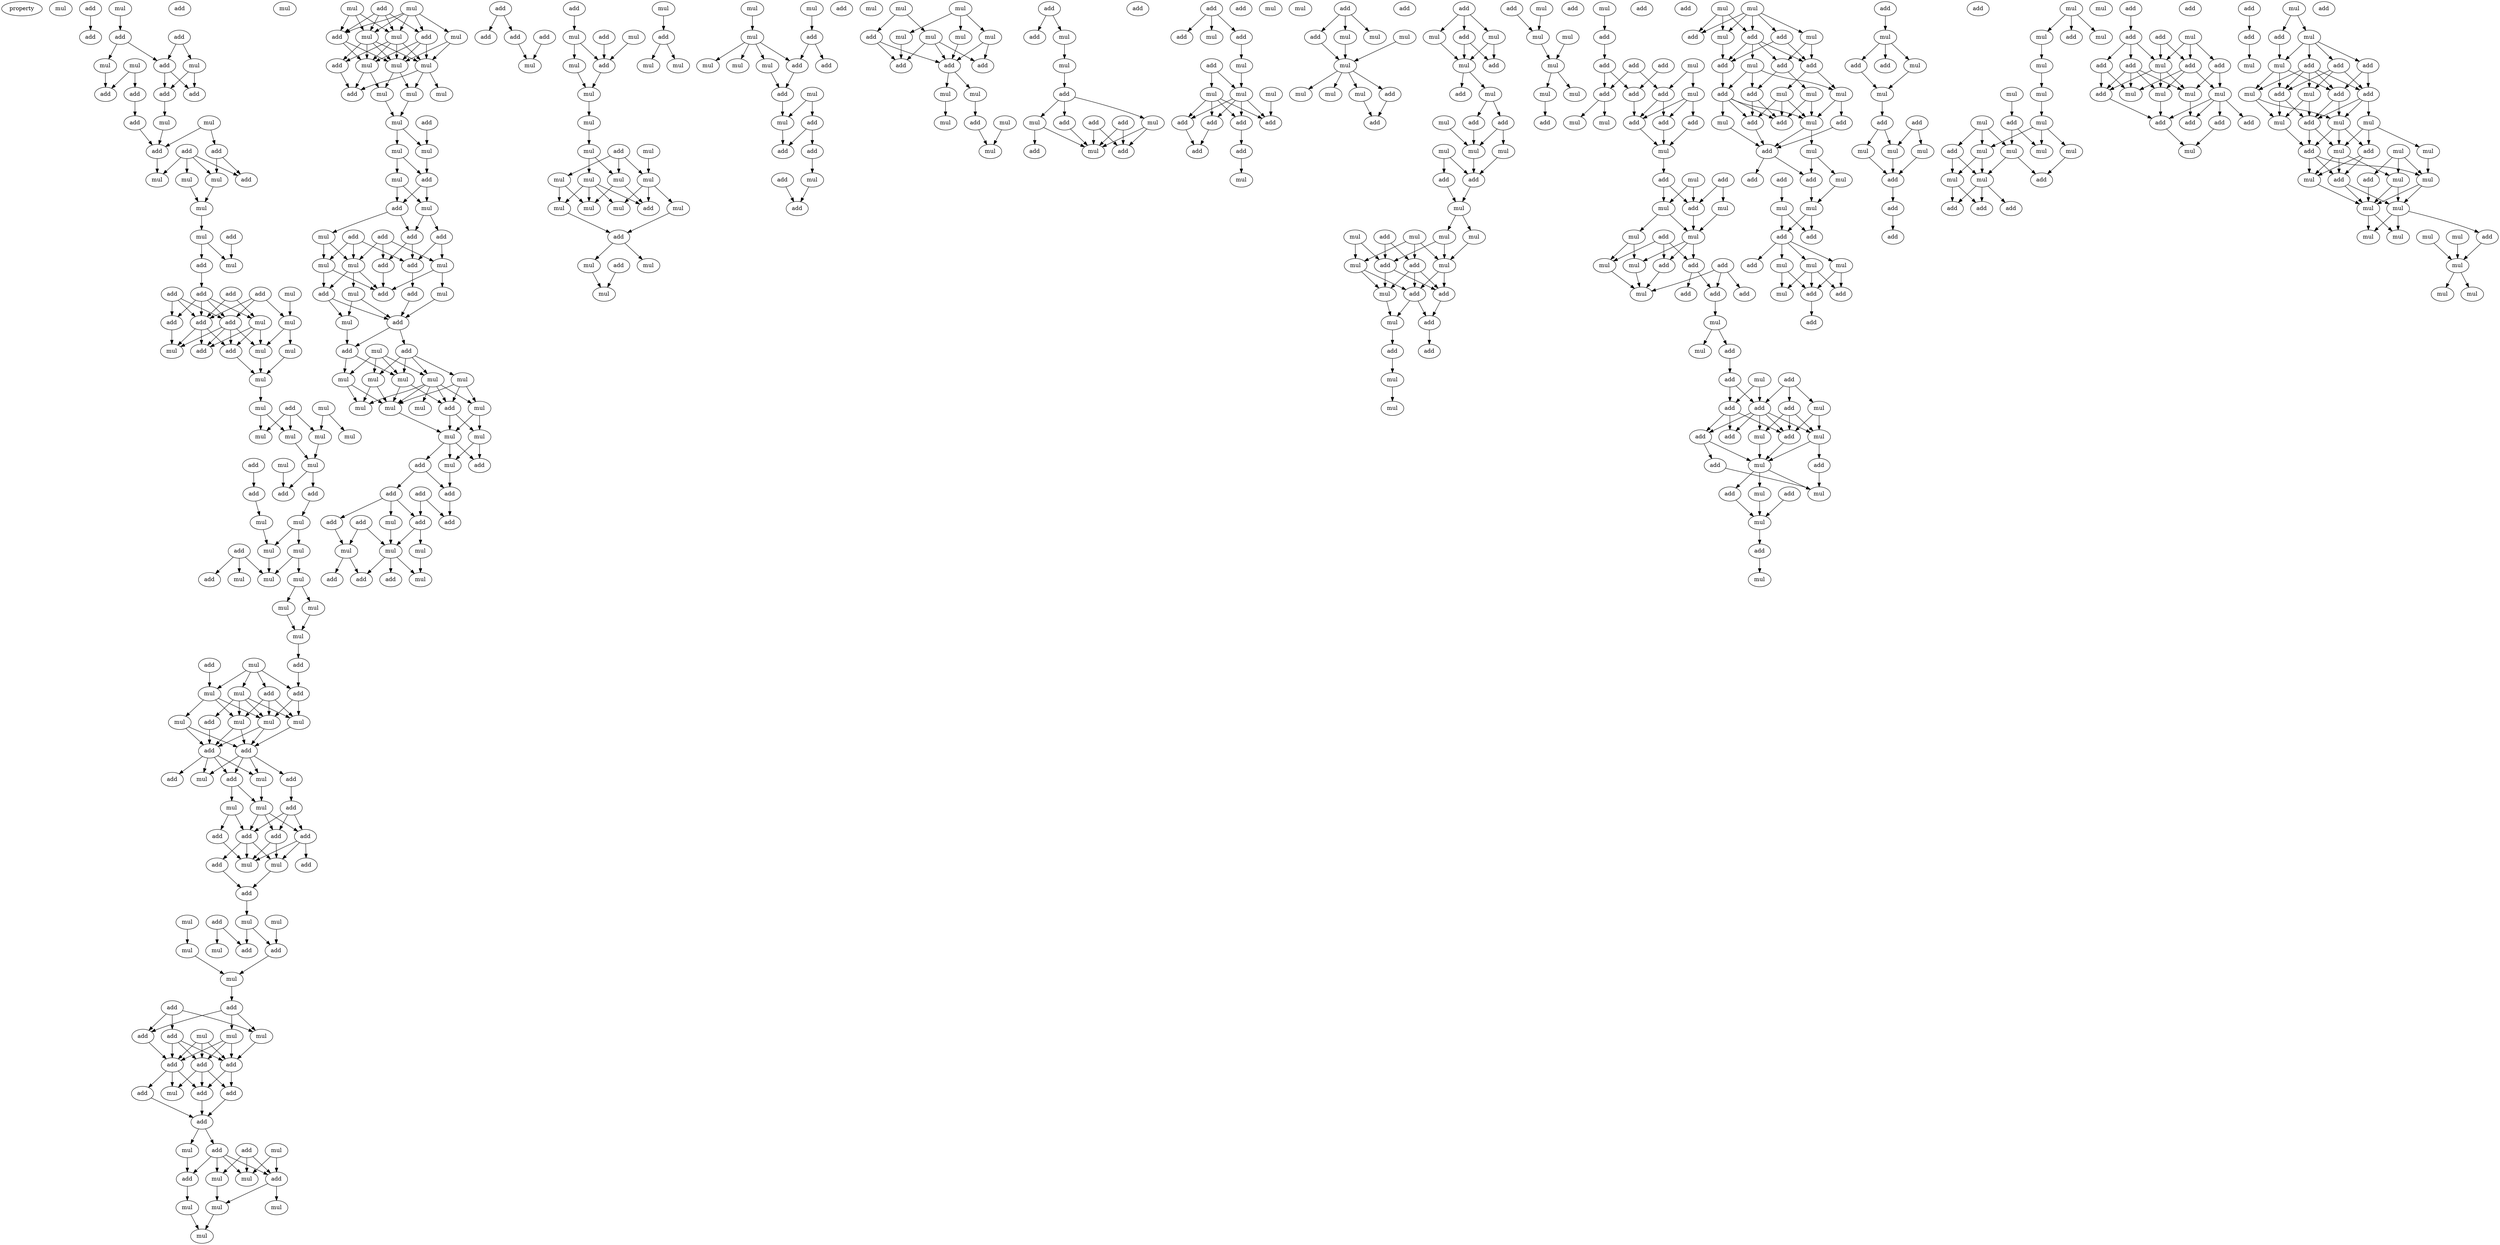 digraph {
    node [fontcolor=black]
    property [mul=2,lf=1.4]
    0 [ label = mul ];
    1 [ label = add ];
    2 [ label = mul ];
    3 [ label = add ];
    4 [ label = add ];
    5 [ label = add ];
    6 [ label = add ];
    7 [ label = mul ];
    8 [ label = mul ];
    9 [ label = add ];
    10 [ label = mul ];
    11 [ label = add ];
    12 [ label = add ];
    13 [ label = add ];
    14 [ label = add ];
    15 [ label = mul ];
    16 [ label = mul ];
    17 [ label = add ];
    18 [ label = add ];
    19 [ label = add ];
    20 [ label = add ];
    21 [ label = add ];
    22 [ label = mul ];
    23 [ label = mul ];
    24 [ label = mul ];
    25 [ label = mul ];
    26 [ label = add ];
    27 [ label = mul ];
    28 [ label = mul ];
    29 [ label = add ];
    30 [ label = mul ];
    31 [ label = add ];
    32 [ label = add ];
    33 [ label = add ];
    34 [ label = add ];
    35 [ label = mul ];
    36 [ label = mul ];
    37 [ label = add ];
    38 [ label = add ];
    39 [ label = add ];
    40 [ label = mul ];
    41 [ label = mul ];
    42 [ label = add ];
    43 [ label = add ];
    44 [ label = mul ];
    45 [ label = mul ];
    46 [ label = mul ];
    47 [ label = add ];
    48 [ label = mul ];
    49 [ label = mul ];
    50 [ label = mul ];
    51 [ label = mul ];
    52 [ label = mul ];
    53 [ label = mul ];
    54 [ label = add ];
    55 [ label = mul ];
    56 [ label = mul ];
    57 [ label = add ];
    58 [ label = add ];
    59 [ label = add ];
    60 [ label = mul ];
    61 [ label = mul ];
    62 [ label = mul ];
    63 [ label = add ];
    64 [ label = mul ];
    65 [ label = mul ];
    66 [ label = mul ];
    67 [ label = add ];
    68 [ label = mul ];
    69 [ label = mul ];
    70 [ label = mul ];
    71 [ label = mul ];
    72 [ label = add ];
    73 [ label = add ];
    74 [ label = mul ];
    75 [ label = mul ];
    76 [ label = mul ];
    77 [ label = add ];
    78 [ label = add ];
    79 [ label = add ];
    80 [ label = mul ];
    81 [ label = mul ];
    82 [ label = mul ];
    83 [ label = mul ];
    84 [ label = add ];
    85 [ label = add ];
    86 [ label = add ];
    87 [ label = mul ];
    88 [ label = add ];
    89 [ label = add ];
    90 [ label = mul ];
    91 [ label = add ];
    92 [ label = mul ];
    93 [ label = mul ];
    94 [ label = add ];
    95 [ label = add ];
    96 [ label = add ];
    97 [ label = add ];
    98 [ label = mul ];
    99 [ label = add ];
    100 [ label = add ];
    101 [ label = mul ];
    102 [ label = add ];
    103 [ label = mul ];
    104 [ label = mul ];
    105 [ label = add ];
    106 [ label = mul ];
    107 [ label = mul ];
    108 [ label = mul ];
    109 [ label = add ];
    110 [ label = add ];
    111 [ label = mul ];
    112 [ label = add ];
    113 [ label = add ];
    114 [ label = mul ];
    115 [ label = mul ];
    116 [ label = add ];
    117 [ label = add ];
    118 [ label = mul ];
    119 [ label = add ];
    120 [ label = add ];
    121 [ label = add ];
    122 [ label = mul ];
    123 [ label = add ];
    124 [ label = add ];
    125 [ label = add ];
    126 [ label = add ];
    127 [ label = mul ];
    128 [ label = add ];
    129 [ label = add ];
    130 [ label = mul ];
    131 [ label = add ];
    132 [ label = mul ];
    133 [ label = mul ];
    134 [ label = add ];
    135 [ label = mul ];
    136 [ label = mul ];
    137 [ label = mul ];
    138 [ label = mul ];
    139 [ label = add ];
    140 [ label = mul ];
    141 [ label = mul ];
    142 [ label = mul ];
    143 [ label = add ];
    144 [ label = add ];
    145 [ label = mul ];
    146 [ label = mul ];
    147 [ label = mul ];
    148 [ label = mul ];
    149 [ label = add ];
    150 [ label = mul ];
    151 [ label = mul ];
    152 [ label = add ];
    153 [ label = mul ];
    154 [ label = mul ];
    155 [ label = mul ];
    156 [ label = add ];
    157 [ label = mul ];
    158 [ label = mul ];
    159 [ label = mul ];
    160 [ label = add ];
    161 [ label = add ];
    162 [ label = mul ];
    163 [ label = add ];
    164 [ label = add ];
    165 [ label = mul ];
    166 [ label = add ];
    167 [ label = add ];
    168 [ label = mul ];
    169 [ label = add ];
    170 [ label = add ];
    171 [ label = mul ];
    172 [ label = mul ];
    173 [ label = add ];
    174 [ label = mul ];
    175 [ label = add ];
    176 [ label = mul ];
    177 [ label = add ];
    178 [ label = add ];
    179 [ label = mul ];
    180 [ label = add ];
    181 [ label = mul ];
    182 [ label = add ];
    183 [ label = mul ];
    184 [ label = mul ];
    185 [ label = mul ];
    186 [ label = mul ];
    187 [ label = mul ];
    188 [ label = mul ];
    189 [ label = add ];
    190 [ label = mul ];
    191 [ label = mul ];
    192 [ label = mul ];
    193 [ label = mul ];
    194 [ label = mul ];
    195 [ label = mul ];
    196 [ label = add ];
    197 [ label = add ];
    198 [ label = add ];
    199 [ label = add ];
    200 [ label = add ];
    201 [ label = add ];
    202 [ label = add ];
    203 [ label = add ];
    204 [ label = add ];
    205 [ label = mul ];
    206 [ label = mul ];
    207 [ label = mul ];
    208 [ label = mul ];
    209 [ label = add ];
    210 [ label = add ];
    211 [ label = add ];
    212 [ label = mul ];
    213 [ label = add ];
    214 [ label = add ];
    215 [ label = add ];
    216 [ label = add ];
    217 [ label = mul ];
    218 [ label = add ];
    219 [ label = mul ];
    220 [ label = mul ];
    221 [ label = add ];
    222 [ label = mul ];
    223 [ label = add ];
    224 [ label = mul ];
    225 [ label = mul ];
    226 [ label = mul ];
    227 [ label = add ];
    228 [ label = mul ];
    229 [ label = mul ];
    230 [ label = mul ];
    231 [ label = mul ];
    232 [ label = mul ];
    233 [ label = add ];
    234 [ label = mul ];
    235 [ label = mul ];
    236 [ label = mul ];
    237 [ label = mul ];
    238 [ label = add ];
    239 [ label = mul ];
    240 [ label = mul ];
    241 [ label = add ];
    242 [ label = mul ];
    243 [ label = mul ];
    244 [ label = add ];
    245 [ label = mul ];
    246 [ label = mul ];
    247 [ label = add ];
    248 [ label = mul ];
    249 [ label = mul ];
    250 [ label = mul ];
    251 [ label = add ];
    252 [ label = mul ];
    253 [ label = mul ];
    254 [ label = add ];
    255 [ label = mul ];
    256 [ label = add ];
    257 [ label = add ];
    258 [ label = mul ];
    259 [ label = mul ];
    260 [ label = add ];
    261 [ label = add ];
    262 [ label = add ];
    263 [ label = mul ];
    264 [ label = mul ];
    265 [ label = add ];
    266 [ label = add ];
    267 [ label = mul ];
    268 [ label = mul ];
    269 [ label = mul ];
    270 [ label = mul ];
    271 [ label = add ];
    272 [ label = mul ];
    273 [ label = mul ];
    274 [ label = add ];
    275 [ label = add ];
    276 [ label = add ];
    277 [ label = mul ];
    278 [ label = mul ];
    279 [ label = mul ];
    280 [ label = mul ];
    281 [ label = add ];
    282 [ label = mul ];
    283 [ label = add ];
    284 [ label = add ];
    285 [ label = mul ];
    286 [ label = add ];
    287 [ label = mul ];
    288 [ label = add ];
    289 [ label = add ];
    290 [ label = add ];
    291 [ label = mul ];
    292 [ label = add ];
    293 [ label = mul ];
    294 [ label = add ];
    295 [ label = mul ];
    296 [ label = add ];
    297 [ label = add ];
    298 [ label = add ];
    299 [ label = mul ];
    300 [ label = add ];
    301 [ label = add ];
    302 [ label = mul ];
    303 [ label = mul ];
    304 [ label = mul ];
    305 [ label = mul ];
    306 [ label = add ];
    307 [ label = add ];
    308 [ label = add ];
    309 [ label = add ];
    310 [ label = add ];
    311 [ label = add ];
    312 [ label = add ];
    313 [ label = mul ];
    314 [ label = mul ];
    315 [ label = mul ];
    316 [ label = add ];
    317 [ label = add ];
    318 [ label = mul ];
    319 [ label = mul ];
    320 [ label = mul ];
    321 [ label = mul ];
    322 [ label = mul ];
    323 [ label = mul ];
    324 [ label = mul ];
    325 [ label = add ];
    326 [ label = add ];
    327 [ label = add ];
    328 [ label = add ];
    329 [ label = mul ];
    330 [ label = add ];
    331 [ label = mul ];
    332 [ label = mul ];
    333 [ label = add ];
    334 [ label = add ];
    335 [ label = mul ];
    336 [ label = add ];
    337 [ label = mul ];
    338 [ label = add ];
    339 [ label = mul ];
    340 [ label = mul ];
    341 [ label = mul ];
    342 [ label = add ];
    343 [ label = add ];
    344 [ label = mul ];
    345 [ label = add ];
    346 [ label = mul ];
    347 [ label = mul ];
    348 [ label = mul ];
    349 [ label = mul ];
    350 [ label = mul ];
    351 [ label = add ];
    352 [ label = add ];
    353 [ label = mul ];
    354 [ label = mul ];
    355 [ label = add ];
    356 [ label = add ];
    357 [ label = add ];
    358 [ label = mul ];
    359 [ label = add ];
    360 [ label = add ];
    361 [ label = mul ];
    362 [ label = mul ];
    363 [ label = add ];
    364 [ label = mul ];
    365 [ label = mul ];
    366 [ label = mul ];
    367 [ label = mul ];
    368 [ label = mul ];
    369 [ label = mul ];
    370 [ label = add ];
    371 [ label = mul ];
    372 [ label = add ];
    373 [ label = add ];
    374 [ label = add ];
    375 [ label = add ];
    376 [ label = add ];
    377 [ label = add ];
    378 [ label = mul ];
    379 [ label = add ];
    380 [ label = add ];
    381 [ label = mul ];
    382 [ label = add ];
    383 [ label = add ];
    384 [ label = add ];
    385 [ label = mul ];
    386 [ label = mul ];
    387 [ label = add ];
    388 [ label = mul ];
    389 [ label = add ];
    390 [ label = mul ];
    391 [ label = add ];
    392 [ label = add ];
    393 [ label = mul ];
    394 [ label = mul ];
    395 [ label = add ];
    396 [ label = mul ];
    397 [ label = mul ];
    398 [ label = add ];
    399 [ label = add ];
    400 [ label = mul ];
    401 [ label = mul ];
    402 [ label = add ];
    403 [ label = mul ];
    404 [ label = add ];
    405 [ label = add ];
    406 [ label = add ];
    407 [ label = mul ];
    408 [ label = mul ];
    409 [ label = add ];
    410 [ label = add ];
    411 [ label = mul ];
    412 [ label = add ];
    413 [ label = add ];
    414 [ label = add ];
    415 [ label = add ];
    416 [ label = mul ];
    417 [ label = add ];
    418 [ label = mul ];
    419 [ label = add ];
    420 [ label = add ];
    421 [ label = add ];
    422 [ label = mul ];
    423 [ label = mul ];
    424 [ label = add ];
    425 [ label = add ];
    426 [ label = mul ];
    427 [ label = mul ];
    428 [ label = add ];
    429 [ label = add ];
    430 [ label = mul ];
    431 [ label = add ];
    432 [ label = mul ];
    433 [ label = mul ];
    434 [ label = mul ];
    435 [ label = add ];
    436 [ label = add ];
    437 [ label = mul ];
    438 [ label = mul ];
    439 [ label = add ];
    440 [ label = add ];
    441 [ label = add ];
    442 [ label = add ];
    443 [ label = mul ];
    444 [ label = add ];
    445 [ label = add ];
    446 [ label = mul ];
    447 [ label = mul ];
    448 [ label = mul ];
    449 [ label = add ];
    450 [ label = mul ];
    451 [ label = add ];
    452 [ label = mul ];
    453 [ label = add ];
    454 [ label = add ];
    455 [ label = mul ];
    456 [ label = add ];
    457 [ label = add ];
    458 [ label = mul ];
    459 [ label = add ];
    460 [ label = mul ];
    461 [ label = mul ];
    462 [ label = add ];
    463 [ label = add ];
    464 [ label = add ];
    465 [ label = mul ];
    466 [ label = mul ];
    467 [ label = mul ];
    468 [ label = mul ];
    469 [ label = add ];
    470 [ label = add ];
    471 [ label = add ];
    472 [ label = add ];
    473 [ label = mul ];
    474 [ label = add ];
    475 [ label = add ];
    476 [ label = mul ];
    477 [ label = mul ];
    478 [ label = add ];
    479 [ label = add ];
    480 [ label = add ];
    481 [ label = mul ];
    482 [ label = mul ];
    483 [ label = mul ];
    484 [ label = add ];
    485 [ label = mul ];
    486 [ label = add ];
    487 [ label = mul ];
    488 [ label = add ];
    489 [ label = add ];
    490 [ label = mul ];
    491 [ label = mul ];
    492 [ label = mul ];
    493 [ label = mul ];
    494 [ label = add ];
    495 [ label = mul ];
    496 [ label = mul ];
    497 [ label = mul ];
    498 [ label = mul ];
    499 [ label = add ];
    500 [ label = mul ];
    501 [ label = mul ];
    502 [ label = mul ];
    503 [ label = mul ];
    504 [ label = add ];
    505 [ label = mul ];
    506 [ label = add ];
    507 [ label = add ];
    508 [ label = add ];
    509 [ label = add ];
    510 [ label = add ];
    511 [ label = add ];
    512 [ label = mul ];
    513 [ label = mul ];
    514 [ label = add ];
    515 [ label = add ];
    516 [ label = add ];
    517 [ label = add ];
    518 [ label = add ];
    519 [ label = mul ];
    520 [ label = mul ];
    521 [ label = mul ];
    522 [ label = mul ];
    523 [ label = add ];
    524 [ label = add ];
    525 [ label = add ];
    526 [ label = add ];
    527 [ label = mul ];
    528 [ label = add ];
    529 [ label = add ];
    530 [ label = add ];
    531 [ label = mul ];
    532 [ label = mul ];
    533 [ label = add ];
    534 [ label = mul ];
    535 [ label = add ];
    536 [ label = mul ];
    537 [ label = add ];
    538 [ label = add ];
    539 [ label = add ];
    540 [ label = add ];
    541 [ label = add ];
    542 [ label = mul ];
    543 [ label = mul ];
    544 [ label = mul ];
    545 [ label = mul ];
    546 [ label = add ];
    547 [ label = mul ];
    548 [ label = mul ];
    549 [ label = mul ];
    550 [ label = mul ];
    551 [ label = add ];
    552 [ label = add ];
    553 [ label = mul ];
    554 [ label = add ];
    555 [ label = mul ];
    556 [ label = add ];
    557 [ label = mul ];
    558 [ label = mul ];
    559 [ label = mul ];
    560 [ label = mul ];
    561 [ label = mul ];
    562 [ label = mul ];
    563 [ label = mul ];
    564 [ label = add ];
    565 [ label = mul ];
    566 [ label = add ];
    567 [ label = mul ];
    568 [ label = mul ];
    1 -> 6 [ name = 0 ];
    2 -> 4 [ name = 1 ];
    4 -> 9 [ name = 2 ];
    4 -> 10 [ name = 3 ];
    5 -> 7 [ name = 4 ];
    5 -> 9 [ name = 5 ];
    7 -> 12 [ name = 6 ];
    7 -> 13 [ name = 7 ];
    8 -> 11 [ name = 8 ];
    8 -> 14 [ name = 9 ];
    9 -> 12 [ name = 10 ];
    9 -> 13 [ name = 11 ];
    10 -> 11 [ name = 12 ];
    12 -> 16 [ name = 13 ];
    14 -> 17 [ name = 14 ];
    15 -> 18 [ name = 15 ];
    15 -> 20 [ name = 16 ];
    16 -> 18 [ name = 17 ];
    17 -> 18 [ name = 18 ];
    18 -> 22 [ name = 19 ];
    19 -> 21 [ name = 20 ];
    19 -> 22 [ name = 21 ];
    19 -> 23 [ name = 22 ];
    19 -> 24 [ name = 23 ];
    20 -> 21 [ name = 24 ];
    20 -> 24 [ name = 25 ];
    23 -> 25 [ name = 26 ];
    24 -> 25 [ name = 27 ];
    25 -> 27 [ name = 28 ];
    26 -> 30 [ name = 29 ];
    27 -> 29 [ name = 30 ];
    27 -> 30 [ name = 31 ];
    29 -> 34 [ name = 32 ];
    31 -> 37 [ name = 33 ];
    31 -> 38 [ name = 34 ];
    31 -> 39 [ name = 35 ];
    32 -> 36 [ name = 36 ];
    32 -> 38 [ name = 37 ];
    33 -> 38 [ name = 38 ];
    33 -> 39 [ name = 39 ];
    33 -> 40 [ name = 40 ];
    34 -> 36 [ name = 41 ];
    34 -> 37 [ name = 42 ];
    34 -> 38 [ name = 43 ];
    34 -> 39 [ name = 44 ];
    35 -> 40 [ name = 45 ];
    36 -> 42 [ name = 46 ];
    36 -> 43 [ name = 47 ];
    36 -> 44 [ name = 48 ];
    37 -> 41 [ name = 49 ];
    38 -> 41 [ name = 50 ];
    38 -> 42 [ name = 51 ];
    38 -> 43 [ name = 52 ];
    39 -> 41 [ name = 53 ];
    39 -> 42 [ name = 54 ];
    39 -> 43 [ name = 55 ];
    39 -> 44 [ name = 56 ];
    40 -> 44 [ name = 57 ];
    40 -> 45 [ name = 58 ];
    42 -> 46 [ name = 59 ];
    44 -> 46 [ name = 60 ];
    45 -> 46 [ name = 61 ];
    46 -> 48 [ name = 62 ];
    47 -> 50 [ name = 63 ];
    47 -> 51 [ name = 64 ];
    47 -> 53 [ name = 65 ];
    48 -> 50 [ name = 66 ];
    48 -> 53 [ name = 67 ];
    49 -> 51 [ name = 68 ];
    49 -> 52 [ name = 69 ];
    50 -> 55 [ name = 70 ];
    51 -> 55 [ name = 71 ];
    54 -> 58 [ name = 72 ];
    55 -> 57 [ name = 73 ];
    55 -> 59 [ name = 74 ];
    56 -> 57 [ name = 75 ];
    58 -> 61 [ name = 76 ];
    59 -> 60 [ name = 77 ];
    60 -> 62 [ name = 78 ];
    60 -> 64 [ name = 79 ];
    61 -> 64 [ name = 80 ];
    62 -> 65 [ name = 81 ];
    62 -> 66 [ name = 82 ];
    63 -> 65 [ name = 83 ];
    63 -> 67 [ name = 84 ];
    63 -> 68 [ name = 85 ];
    64 -> 65 [ name = 86 ];
    66 -> 69 [ name = 87 ];
    66 -> 70 [ name = 88 ];
    69 -> 71 [ name = 89 ];
    70 -> 71 [ name = 90 ];
    71 -> 73 [ name = 91 ];
    72 -> 75 [ name = 92 ];
    73 -> 77 [ name = 93 ];
    74 -> 75 [ name = 94 ];
    74 -> 76 [ name = 95 ];
    74 -> 77 [ name = 96 ];
    74 -> 78 [ name = 97 ];
    75 -> 81 [ name = 98 ];
    75 -> 82 [ name = 99 ];
    75 -> 83 [ name = 100 ];
    76 -> 79 [ name = 101 ];
    76 -> 80 [ name = 102 ];
    76 -> 82 [ name = 103 ];
    76 -> 83 [ name = 104 ];
    77 -> 80 [ name = 105 ];
    77 -> 82 [ name = 106 ];
    78 -> 80 [ name = 107 ];
    78 -> 82 [ name = 108 ];
    78 -> 83 [ name = 109 ];
    79 -> 85 [ name = 110 ];
    80 -> 84 [ name = 111 ];
    81 -> 84 [ name = 112 ];
    81 -> 85 [ name = 113 ];
    82 -> 84 [ name = 114 ];
    82 -> 85 [ name = 115 ];
    83 -> 84 [ name = 116 ];
    83 -> 85 [ name = 117 ];
    84 -> 87 [ name = 118 ];
    84 -> 88 [ name = 119 ];
    84 -> 89 [ name = 120 ];
    84 -> 90 [ name = 121 ];
    85 -> 86 [ name = 122 ];
    85 -> 87 [ name = 123 ];
    85 -> 89 [ name = 124 ];
    85 -> 90 [ name = 125 ];
    88 -> 91 [ name = 126 ];
    89 -> 92 [ name = 127 ];
    89 -> 93 [ name = 128 ];
    90 -> 93 [ name = 129 ];
    91 -> 94 [ name = 130 ];
    91 -> 96 [ name = 131 ];
    91 -> 97 [ name = 132 ];
    92 -> 94 [ name = 133 ];
    92 -> 95 [ name = 134 ];
    93 -> 94 [ name = 135 ];
    93 -> 96 [ name = 136 ];
    93 -> 97 [ name = 137 ];
    94 -> 98 [ name = 138 ];
    94 -> 99 [ name = 139 ];
    94 -> 101 [ name = 140 ];
    95 -> 98 [ name = 141 ];
    96 -> 98 [ name = 142 ];
    96 -> 100 [ name = 143 ];
    96 -> 101 [ name = 144 ];
    97 -> 98 [ name = 145 ];
    97 -> 101 [ name = 146 ];
    99 -> 102 [ name = 147 ];
    101 -> 102 [ name = 148 ];
    102 -> 104 [ name = 149 ];
    103 -> 108 [ name = 150 ];
    104 -> 109 [ name = 151 ];
    104 -> 110 [ name = 152 ];
    105 -> 107 [ name = 153 ];
    105 -> 109 [ name = 154 ];
    106 -> 110 [ name = 155 ];
    108 -> 111 [ name = 156 ];
    110 -> 111 [ name = 157 ];
    111 -> 112 [ name = 158 ];
    112 -> 114 [ name = 159 ];
    112 -> 115 [ name = 160 ];
    112 -> 116 [ name = 161 ];
    113 -> 114 [ name = 162 ];
    113 -> 116 [ name = 163 ];
    113 -> 117 [ name = 164 ];
    114 -> 120 [ name = 165 ];
    115 -> 119 [ name = 166 ];
    115 -> 120 [ name = 167 ];
    115 -> 121 [ name = 168 ];
    116 -> 121 [ name = 169 ];
    117 -> 119 [ name = 170 ];
    117 -> 120 [ name = 171 ];
    117 -> 121 [ name = 172 ];
    118 -> 119 [ name = 173 ];
    118 -> 120 [ name = 174 ];
    118 -> 121 [ name = 175 ];
    119 -> 122 [ name = 176 ];
    119 -> 123 [ name = 177 ];
    119 -> 125 [ name = 178 ];
    120 -> 123 [ name = 179 ];
    120 -> 125 [ name = 180 ];
    121 -> 122 [ name = 181 ];
    121 -> 123 [ name = 182 ];
    121 -> 124 [ name = 183 ];
    123 -> 126 [ name = 184 ];
    124 -> 126 [ name = 185 ];
    125 -> 126 [ name = 186 ];
    126 -> 127 [ name = 187 ];
    126 -> 129 [ name = 188 ];
    127 -> 131 [ name = 189 ];
    128 -> 132 [ name = 190 ];
    128 -> 133 [ name = 191 ];
    128 -> 134 [ name = 192 ];
    129 -> 131 [ name = 193 ];
    129 -> 132 [ name = 194 ];
    129 -> 133 [ name = 195 ];
    129 -> 134 [ name = 196 ];
    130 -> 132 [ name = 197 ];
    130 -> 134 [ name = 198 ];
    131 -> 136 [ name = 199 ];
    133 -> 137 [ name = 200 ];
    134 -> 135 [ name = 201 ];
    134 -> 137 [ name = 202 ];
    136 -> 138 [ name = 203 ];
    137 -> 138 [ name = 204 ];
    139 -> 143 [ name = 205 ];
    139 -> 144 [ name = 206 ];
    139 -> 145 [ name = 207 ];
    139 -> 146 [ name = 208 ];
    140 -> 142 [ name = 209 ];
    140 -> 143 [ name = 210 ];
    140 -> 144 [ name = 211 ];
    140 -> 145 [ name = 212 ];
    140 -> 146 [ name = 213 ];
    141 -> 143 [ name = 214 ];
    141 -> 145 [ name = 215 ];
    141 -> 146 [ name = 216 ];
    142 -> 148 [ name = 217 ];
    142 -> 150 [ name = 218 ];
    143 -> 147 [ name = 219 ];
    143 -> 148 [ name = 220 ];
    144 -> 147 [ name = 221 ];
    144 -> 148 [ name = 222 ];
    144 -> 150 [ name = 223 ];
    145 -> 147 [ name = 224 ];
    145 -> 148 [ name = 225 ];
    145 -> 149 [ name = 226 ];
    145 -> 150 [ name = 227 ];
    146 -> 147 [ name = 228 ];
    146 -> 148 [ name = 229 ];
    146 -> 149 [ name = 230 ];
    146 -> 150 [ name = 231 ];
    147 -> 152 [ name = 232 ];
    147 -> 153 [ name = 233 ];
    148 -> 153 [ name = 234 ];
    148 -> 154 [ name = 235 ];
    149 -> 152 [ name = 236 ];
    150 -> 151 [ name = 237 ];
    150 -> 152 [ name = 238 ];
    150 -> 154 [ name = 239 ];
    153 -> 155 [ name = 240 ];
    154 -> 155 [ name = 241 ];
    155 -> 157 [ name = 242 ];
    155 -> 158 [ name = 243 ];
    156 -> 157 [ name = 244 ];
    157 -> 160 [ name = 245 ];
    158 -> 159 [ name = 246 ];
    158 -> 160 [ name = 247 ];
    159 -> 161 [ name = 248 ];
    159 -> 162 [ name = 249 ];
    160 -> 161 [ name = 250 ];
    160 -> 162 [ name = 251 ];
    161 -> 165 [ name = 252 ];
    161 -> 166 [ name = 253 ];
    162 -> 163 [ name = 254 ];
    162 -> 166 [ name = 255 ];
    163 -> 169 [ name = 256 ];
    163 -> 171 [ name = 257 ];
    164 -> 170 [ name = 258 ];
    164 -> 171 [ name = 259 ];
    164 -> 172 [ name = 260 ];
    165 -> 168 [ name = 261 ];
    165 -> 172 [ name = 262 ];
    166 -> 169 [ name = 263 ];
    166 -> 170 [ name = 264 ];
    167 -> 168 [ name = 265 ];
    167 -> 169 [ name = 266 ];
    167 -> 172 [ name = 267 ];
    168 -> 175 [ name = 268 ];
    168 -> 177 [ name = 269 ];
    169 -> 173 [ name = 270 ];
    170 -> 175 [ name = 271 ];
    171 -> 175 [ name = 272 ];
    171 -> 176 [ name = 273 ];
    172 -> 174 [ name = 274 ];
    172 -> 175 [ name = 275 ];
    172 -> 177 [ name = 276 ];
    173 -> 178 [ name = 277 ];
    174 -> 178 [ name = 278 ];
    174 -> 179 [ name = 279 ];
    176 -> 178 [ name = 280 ];
    177 -> 178 [ name = 281 ];
    177 -> 179 [ name = 282 ];
    178 -> 180 [ name = 283 ];
    178 -> 182 [ name = 284 ];
    179 -> 182 [ name = 285 ];
    180 -> 183 [ name = 286 ];
    180 -> 184 [ name = 287 ];
    180 -> 185 [ name = 288 ];
    180 -> 187 [ name = 289 ];
    181 -> 183 [ name = 290 ];
    181 -> 185 [ name = 291 ];
    181 -> 186 [ name = 292 ];
    181 -> 187 [ name = 293 ];
    182 -> 186 [ name = 294 ];
    182 -> 187 [ name = 295 ];
    183 -> 188 [ name = 296 ];
    183 -> 191 [ name = 297 ];
    184 -> 189 [ name = 298 ];
    184 -> 191 [ name = 299 ];
    184 -> 192 [ name = 300 ];
    185 -> 188 [ name = 301 ];
    185 -> 189 [ name = 302 ];
    185 -> 190 [ name = 303 ];
    185 -> 191 [ name = 304 ];
    185 -> 192 [ name = 305 ];
    186 -> 188 [ name = 306 ];
    186 -> 191 [ name = 307 ];
    187 -> 189 [ name = 308 ];
    187 -> 191 [ name = 309 ];
    189 -> 193 [ name = 310 ];
    189 -> 194 [ name = 311 ];
    191 -> 194 [ name = 312 ];
    192 -> 193 [ name = 313 ];
    192 -> 194 [ name = 314 ];
    193 -> 195 [ name = 315 ];
    193 -> 196 [ name = 316 ];
    194 -> 195 [ name = 317 ];
    194 -> 196 [ name = 318 ];
    194 -> 197 [ name = 319 ];
    195 -> 198 [ name = 320 ];
    197 -> 198 [ name = 321 ];
    197 -> 200 [ name = 322 ];
    198 -> 201 [ name = 323 ];
    199 -> 201 [ name = 324 ];
    199 -> 203 [ name = 325 ];
    200 -> 203 [ name = 326 ];
    200 -> 204 [ name = 327 ];
    200 -> 205 [ name = 328 ];
    202 -> 206 [ name = 329 ];
    202 -> 208 [ name = 330 ];
    203 -> 207 [ name = 331 ];
    203 -> 208 [ name = 332 ];
    204 -> 206 [ name = 333 ];
    205 -> 208 [ name = 334 ];
    206 -> 209 [ name = 335 ];
    206 -> 210 [ name = 336 ];
    207 -> 212 [ name = 337 ];
    208 -> 210 [ name = 338 ];
    208 -> 211 [ name = 339 ];
    208 -> 212 [ name = 340 ];
    213 -> 214 [ name = 341 ];
    213 -> 216 [ name = 342 ];
    215 -> 217 [ name = 343 ];
    216 -> 217 [ name = 344 ];
    218 -> 219 [ name = 345 ];
    219 -> 222 [ name = 346 ];
    219 -> 223 [ name = 347 ];
    220 -> 223 [ name = 348 ];
    221 -> 223 [ name = 349 ];
    222 -> 224 [ name = 350 ];
    223 -> 224 [ name = 351 ];
    224 -> 225 [ name = 352 ];
    225 -> 228 [ name = 353 ];
    226 -> 229 [ name = 354 ];
    227 -> 229 [ name = 355 ];
    227 -> 230 [ name = 356 ];
    227 -> 232 [ name = 357 ];
    228 -> 230 [ name = 358 ];
    228 -> 231 [ name = 359 ];
    229 -> 233 [ name = 360 ];
    229 -> 235 [ name = 361 ];
    229 -> 237 [ name = 362 ];
    230 -> 233 [ name = 363 ];
    230 -> 234 [ name = 364 ];
    231 -> 233 [ name = 365 ];
    231 -> 234 [ name = 366 ];
    231 -> 235 [ name = 367 ];
    231 -> 236 [ name = 368 ];
    232 -> 234 [ name = 369 ];
    232 -> 236 [ name = 370 ];
    236 -> 238 [ name = 371 ];
    237 -> 238 [ name = 372 ];
    238 -> 239 [ name = 373 ];
    238 -> 240 [ name = 374 ];
    239 -> 243 [ name = 375 ];
    241 -> 243 [ name = 376 ];
    242 -> 244 [ name = 377 ];
    244 -> 248 [ name = 378 ];
    244 -> 249 [ name = 379 ];
    245 -> 250 [ name = 380 ];
    246 -> 251 [ name = 381 ];
    250 -> 252 [ name = 382 ];
    250 -> 253 [ name = 383 ];
    250 -> 254 [ name = 384 ];
    250 -> 255 [ name = 385 ];
    251 -> 254 [ name = 386 ];
    251 -> 256 [ name = 387 ];
    254 -> 257 [ name = 388 ];
    255 -> 257 [ name = 389 ];
    257 -> 259 [ name = 390 ];
    258 -> 259 [ name = 391 ];
    258 -> 260 [ name = 392 ];
    259 -> 261 [ name = 393 ];
    260 -> 261 [ name = 394 ];
    260 -> 262 [ name = 395 ];
    262 -> 263 [ name = 396 ];
    263 -> 266 [ name = 397 ];
    265 -> 266 [ name = 398 ];
    267 -> 269 [ name = 399 ];
    267 -> 271 [ name = 400 ];
    268 -> 270 [ name = 401 ];
    268 -> 272 [ name = 402 ];
    268 -> 273 [ name = 403 ];
    269 -> 274 [ name = 404 ];
    269 -> 275 [ name = 405 ];
    269 -> 276 [ name = 406 ];
    270 -> 275 [ name = 407 ];
    271 -> 274 [ name = 408 ];
    271 -> 275 [ name = 409 ];
    272 -> 274 [ name = 410 ];
    273 -> 275 [ name = 411 ];
    273 -> 276 [ name = 412 ];
    275 -> 277 [ name = 413 ];
    275 -> 278 [ name = 414 ];
    277 -> 279 [ name = 415 ];
    278 -> 281 [ name = 416 ];
    280 -> 282 [ name = 417 ];
    281 -> 282 [ name = 418 ];
    283 -> 284 [ name = 419 ];
    283 -> 285 [ name = 420 ];
    285 -> 287 [ name = 421 ];
    287 -> 288 [ name = 422 ];
    288 -> 290 [ name = 423 ];
    288 -> 291 [ name = 424 ];
    288 -> 293 [ name = 425 ];
    289 -> 294 [ name = 426 ];
    289 -> 295 [ name = 427 ];
    290 -> 295 [ name = 428 ];
    291 -> 294 [ name = 429 ];
    291 -> 295 [ name = 430 ];
    292 -> 294 [ name = 431 ];
    292 -> 295 [ name = 432 ];
    293 -> 295 [ name = 433 ];
    293 -> 296 [ name = 434 ];
    297 -> 298 [ name = 435 ];
    297 -> 299 [ name = 436 ];
    297 -> 300 [ name = 437 ];
    300 -> 302 [ name = 438 ];
    301 -> 303 [ name = 439 ];
    301 -> 305 [ name = 440 ];
    302 -> 303 [ name = 441 ];
    303 -> 306 [ name = 442 ];
    303 -> 307 [ name = 443 ];
    303 -> 309 [ name = 444 ];
    303 -> 310 [ name = 445 ];
    304 -> 310 [ name = 446 ];
    305 -> 306 [ name = 447 ];
    305 -> 307 [ name = 448 ];
    305 -> 309 [ name = 449 ];
    305 -> 310 [ name = 450 ];
    306 -> 312 [ name = 451 ];
    307 -> 311 [ name = 452 ];
    309 -> 312 [ name = 453 ];
    311 -> 314 [ name = 454 ];
    316 -> 317 [ name = 455 ];
    316 -> 319 [ name = 456 ];
    316 -> 320 [ name = 457 ];
    317 -> 321 [ name = 458 ];
    318 -> 321 [ name = 459 ];
    319 -> 321 [ name = 460 ];
    321 -> 322 [ name = 461 ];
    321 -> 323 [ name = 462 ];
    321 -> 324 [ name = 463 ];
    321 -> 325 [ name = 464 ];
    324 -> 326 [ name = 465 ];
    325 -> 326 [ name = 466 ];
    328 -> 329 [ name = 467 ];
    328 -> 330 [ name = 468 ];
    328 -> 331 [ name = 469 ];
    329 -> 332 [ name = 470 ];
    329 -> 333 [ name = 471 ];
    330 -> 332 [ name = 472 ];
    330 -> 333 [ name = 473 ];
    331 -> 332 [ name = 474 ];
    332 -> 334 [ name = 475 ];
    332 -> 335 [ name = 476 ];
    335 -> 336 [ name = 477 ];
    335 -> 338 [ name = 478 ];
    336 -> 339 [ name = 479 ];
    336 -> 341 [ name = 480 ];
    337 -> 339 [ name = 481 ];
    338 -> 339 [ name = 482 ];
    339 -> 343 [ name = 483 ];
    340 -> 342 [ name = 484 ];
    340 -> 343 [ name = 485 ];
    341 -> 343 [ name = 486 ];
    342 -> 344 [ name = 487 ];
    343 -> 344 [ name = 488 ];
    344 -> 348 [ name = 489 ];
    344 -> 349 [ name = 490 ];
    345 -> 351 [ name = 491 ];
    345 -> 352 [ name = 492 ];
    346 -> 350 [ name = 493 ];
    346 -> 351 [ name = 494 ];
    347 -> 350 [ name = 495 ];
    347 -> 352 [ name = 496 ];
    347 -> 353 [ name = 497 ];
    348 -> 351 [ name = 498 ];
    348 -> 353 [ name = 499 ];
    349 -> 353 [ name = 500 ];
    350 -> 354 [ name = 501 ];
    350 -> 356 [ name = 502 ];
    351 -> 354 [ name = 503 ];
    351 -> 355 [ name = 504 ];
    352 -> 354 [ name = 505 ];
    352 -> 355 [ name = 506 ];
    352 -> 356 [ name = 507 ];
    353 -> 355 [ name = 508 ];
    353 -> 356 [ name = 509 ];
    354 -> 358 [ name = 510 ];
    355 -> 357 [ name = 511 ];
    356 -> 357 [ name = 512 ];
    356 -> 358 [ name = 513 ];
    357 -> 359 [ name = 514 ];
    358 -> 360 [ name = 515 ];
    360 -> 361 [ name = 516 ];
    361 -> 362 [ name = 517 ];
    363 -> 366 [ name = 518 ];
    364 -> 366 [ name = 519 ];
    365 -> 367 [ name = 520 ];
    366 -> 367 [ name = 521 ];
    367 -> 368 [ name = 522 ];
    367 -> 369 [ name = 523 ];
    368 -> 373 [ name = 524 ];
    371 -> 374 [ name = 525 ];
    374 -> 375 [ name = 526 ];
    375 -> 380 [ name = 527 ];
    375 -> 382 [ name = 528 ];
    376 -> 379 [ name = 529 ];
    376 -> 382 [ name = 530 ];
    377 -> 380 [ name = 531 ];
    378 -> 379 [ name = 532 ];
    378 -> 381 [ name = 533 ];
    379 -> 383 [ name = 534 ];
    379 -> 384 [ name = 535 ];
    380 -> 383 [ name = 536 ];
    381 -> 383 [ name = 537 ];
    381 -> 384 [ name = 538 ];
    381 -> 387 [ name = 539 ];
    382 -> 385 [ name = 540 ];
    382 -> 386 [ name = 541 ];
    383 -> 388 [ name = 542 ];
    384 -> 388 [ name = 543 ];
    387 -> 388 [ name = 544 ];
    388 -> 391 [ name = 545 ];
    389 -> 392 [ name = 546 ];
    389 -> 393 [ name = 547 ];
    390 -> 392 [ name = 548 ];
    390 -> 394 [ name = 549 ];
    391 -> 392 [ name = 550 ];
    391 -> 394 [ name = 551 ];
    392 -> 397 [ name = 552 ];
    393 -> 397 [ name = 553 ];
    394 -> 396 [ name = 554 ];
    394 -> 397 [ name = 555 ];
    395 -> 399 [ name = 556 ];
    395 -> 400 [ name = 557 ];
    395 -> 402 [ name = 558 ];
    396 -> 400 [ name = 559 ];
    396 -> 401 [ name = 560 ];
    397 -> 399 [ name = 561 ];
    397 -> 401 [ name = 562 ];
    397 -> 402 [ name = 563 ];
    398 -> 403 [ name = 564 ];
    398 -> 405 [ name = 565 ];
    398 -> 406 [ name = 566 ];
    399 -> 403 [ name = 567 ];
    400 -> 403 [ name = 568 ];
    401 -> 403 [ name = 569 ];
    402 -> 404 [ name = 570 ];
    402 -> 405 [ name = 571 ];
    405 -> 407 [ name = 572 ];
    407 -> 408 [ name = 573 ];
    407 -> 410 [ name = 574 ];
    410 -> 412 [ name = 575 ];
    411 -> 414 [ name = 576 ];
    411 -> 415 [ name = 577 ];
    412 -> 414 [ name = 578 ];
    412 -> 415 [ name = 579 ];
    413 -> 414 [ name = 580 ];
    413 -> 416 [ name = 581 ];
    413 -> 417 [ name = 582 ];
    414 -> 418 [ name = 583 ];
    414 -> 419 [ name = 584 ];
    414 -> 420 [ name = 585 ];
    414 -> 421 [ name = 586 ];
    414 -> 422 [ name = 587 ];
    415 -> 419 [ name = 588 ];
    415 -> 420 [ name = 589 ];
    415 -> 421 [ name = 590 ];
    416 -> 418 [ name = 591 ];
    416 -> 420 [ name = 592 ];
    417 -> 418 [ name = 593 ];
    417 -> 420 [ name = 594 ];
    417 -> 422 [ name = 595 ];
    418 -> 423 [ name = 596 ];
    418 -> 424 [ name = 597 ];
    420 -> 423 [ name = 598 ];
    421 -> 423 [ name = 599 ];
    421 -> 425 [ name = 600 ];
    422 -> 423 [ name = 601 ];
    423 -> 426 [ name = 602 ];
    423 -> 427 [ name = 603 ];
    423 -> 428 [ name = 604 ];
    424 -> 426 [ name = 605 ];
    425 -> 426 [ name = 606 ];
    427 -> 430 [ name = 607 ];
    428 -> 430 [ name = 608 ];
    429 -> 430 [ name = 609 ];
    430 -> 431 [ name = 610 ];
    431 -> 432 [ name = 611 ];
    433 -> 435 [ name = 612 ];
    433 -> 438 [ name = 613 ];
    433 -> 439 [ name = 614 ];
    434 -> 435 [ name = 615 ];
    434 -> 436 [ name = 616 ];
    434 -> 437 [ name = 617 ];
    434 -> 438 [ name = 618 ];
    434 -> 439 [ name = 619 ];
    436 -> 440 [ name = 620 ];
    436 -> 441 [ name = 621 ];
    437 -> 441 [ name = 622 ];
    437 -> 442 [ name = 623 ];
    438 -> 440 [ name = 624 ];
    439 -> 440 [ name = 625 ];
    439 -> 441 [ name = 626 ];
    439 -> 442 [ name = 627 ];
    439 -> 443 [ name = 628 ];
    440 -> 445 [ name = 629 ];
    441 -> 446 [ name = 630 ];
    441 -> 447 [ name = 631 ];
    442 -> 444 [ name = 632 ];
    442 -> 448 [ name = 633 ];
    443 -> 444 [ name = 634 ];
    443 -> 445 [ name = 635 ];
    443 -> 446 [ name = 636 ];
    444 -> 449 [ name = 637 ];
    444 -> 451 [ name = 638 ];
    445 -> 449 [ name = 639 ];
    445 -> 450 [ name = 640 ];
    445 -> 451 [ name = 641 ];
    445 -> 452 [ name = 642 ];
    446 -> 450 [ name = 643 ];
    446 -> 453 [ name = 644 ];
    447 -> 449 [ name = 645 ];
    447 -> 450 [ name = 646 ];
    447 -> 451 [ name = 647 ];
    448 -> 449 [ name = 648 ];
    448 -> 450 [ name = 649 ];
    450 -> 454 [ name = 650 ];
    450 -> 455 [ name = 651 ];
    451 -> 454 [ name = 652 ];
    452 -> 454 [ name = 653 ];
    453 -> 454 [ name = 654 ];
    454 -> 457 [ name = 655 ];
    454 -> 459 [ name = 656 ];
    455 -> 458 [ name = 657 ];
    455 -> 459 [ name = 658 ];
    456 -> 460 [ name = 659 ];
    458 -> 461 [ name = 660 ];
    459 -> 461 [ name = 661 ];
    460 -> 462 [ name = 662 ];
    460 -> 463 [ name = 663 ];
    461 -> 462 [ name = 664 ];
    461 -> 463 [ name = 665 ];
    462 -> 464 [ name = 666 ];
    462 -> 465 [ name = 667 ];
    462 -> 466 [ name = 668 ];
    462 -> 467 [ name = 669 ];
    465 -> 468 [ name = 670 ];
    465 -> 469 [ name = 671 ];
    465 -> 470 [ name = 672 ];
    466 -> 468 [ name = 673 ];
    466 -> 470 [ name = 674 ];
    467 -> 469 [ name = 675 ];
    467 -> 470 [ name = 676 ];
    470 -> 472 [ name = 677 ];
    471 -> 473 [ name = 678 ];
    473 -> 474 [ name = 679 ];
    473 -> 475 [ name = 680 ];
    473 -> 476 [ name = 681 ];
    474 -> 477 [ name = 682 ];
    476 -> 477 [ name = 683 ];
    477 -> 479 [ name = 684 ];
    478 -> 481 [ name = 685 ];
    478 -> 482 [ name = 686 ];
    479 -> 482 [ name = 687 ];
    479 -> 483 [ name = 688 ];
    481 -> 484 [ name = 689 ];
    482 -> 484 [ name = 690 ];
    483 -> 484 [ name = 691 ];
    484 -> 486 [ name = 692 ];
    485 -> 487 [ name = 693 ];
    485 -> 489 [ name = 694 ];
    485 -> 490 [ name = 695 ];
    486 -> 488 [ name = 696 ];
    487 -> 491 [ name = 697 ];
    491 -> 492 [ name = 698 ];
    492 -> 495 [ name = 699 ];
    493 -> 494 [ name = 700 ];
    494 -> 498 [ name = 701 ];
    494 -> 500 [ name = 702 ];
    495 -> 497 [ name = 703 ];
    495 -> 498 [ name = 704 ];
    495 -> 501 [ name = 705 ];
    496 -> 499 [ name = 706 ];
    496 -> 500 [ name = 707 ];
    496 -> 501 [ name = 708 ];
    497 -> 504 [ name = 709 ];
    499 -> 502 [ name = 710 ];
    499 -> 503 [ name = 711 ];
    500 -> 503 [ name = 712 ];
    500 -> 504 [ name = 713 ];
    501 -> 502 [ name = 714 ];
    501 -> 503 [ name = 715 ];
    502 -> 506 [ name = 716 ];
    502 -> 508 [ name = 717 ];
    503 -> 506 [ name = 718 ];
    503 -> 507 [ name = 719 ];
    503 -> 508 [ name = 720 ];
    509 -> 510 [ name = 721 ];
    510 -> 513 [ name = 722 ];
    510 -> 515 [ name = 723 ];
    510 -> 516 [ name = 724 ];
    511 -> 513 [ name = 725 ];
    511 -> 514 [ name = 726 ];
    512 -> 513 [ name = 727 ];
    512 -> 514 [ name = 728 ];
    512 -> 517 [ name = 729 ];
    513 -> 518 [ name = 730 ];
    513 -> 519 [ name = 731 ];
    513 -> 522 [ name = 732 ];
    514 -> 520 [ name = 733 ];
    514 -> 521 [ name = 734 ];
    514 -> 522 [ name = 735 ];
    515 -> 518 [ name = 736 ];
    515 -> 519 [ name = 737 ];
    515 -> 521 [ name = 738 ];
    515 -> 522 [ name = 739 ];
    516 -> 518 [ name = 740 ];
    516 -> 521 [ name = 741 ];
    517 -> 519 [ name = 742 ];
    517 -> 520 [ name = 743 ];
    518 -> 525 [ name = 744 ];
    519 -> 523 [ name = 745 ];
    520 -> 523 [ name = 746 ];
    520 -> 524 [ name = 747 ];
    520 -> 525 [ name = 748 ];
    520 -> 526 [ name = 749 ];
    522 -> 525 [ name = 750 ];
    525 -> 527 [ name = 751 ];
    526 -> 527 [ name = 752 ];
    529 -> 530 [ name = 753 ];
    530 -> 531 [ name = 754 ];
    532 -> 533 [ name = 755 ];
    532 -> 534 [ name = 756 ];
    533 -> 536 [ name = 757 ];
    534 -> 535 [ name = 758 ];
    534 -> 536 [ name = 759 ];
    534 -> 537 [ name = 760 ];
    534 -> 538 [ name = 761 ];
    535 -> 539 [ name = 762 ];
    535 -> 540 [ name = 763 ];
    536 -> 539 [ name = 764 ];
    536 -> 541 [ name = 765 ];
    536 -> 543 [ name = 766 ];
    537 -> 540 [ name = 767 ];
    537 -> 541 [ name = 768 ];
    537 -> 542 [ name = 769 ];
    538 -> 539 [ name = 770 ];
    538 -> 540 [ name = 771 ];
    538 -> 541 [ name = 772 ];
    538 -> 542 [ name = 773 ];
    538 -> 543 [ name = 774 ];
    539 -> 545 [ name = 775 ];
    539 -> 546 [ name = 776 ];
    540 -> 544 [ name = 777 ];
    540 -> 545 [ name = 778 ];
    540 -> 546 [ name = 779 ];
    541 -> 546 [ name = 780 ];
    541 -> 547 [ name = 781 ];
    542 -> 546 [ name = 782 ];
    542 -> 547 [ name = 783 ];
    543 -> 545 [ name = 784 ];
    543 -> 547 [ name = 785 ];
    544 -> 548 [ name = 786 ];
    544 -> 550 [ name = 787 ];
    544 -> 551 [ name = 788 ];
    545 -> 548 [ name = 789 ];
    545 -> 551 [ name = 790 ];
    545 -> 552 [ name = 791 ];
    546 -> 548 [ name = 792 ];
    546 -> 552 [ name = 793 ];
    547 -> 552 [ name = 794 ];
    548 -> 553 [ name = 795 ];
    548 -> 555 [ name = 796 ];
    548 -> 556 [ name = 797 ];
    549 -> 553 [ name = 798 ];
    549 -> 554 [ name = 799 ];
    549 -> 557 [ name = 800 ];
    550 -> 557 [ name = 801 ];
    551 -> 555 [ name = 802 ];
    551 -> 556 [ name = 803 ];
    552 -> 555 [ name = 804 ];
    552 -> 556 [ name = 805 ];
    552 -> 557 [ name = 806 ];
    553 -> 558 [ name = 807 ];
    553 -> 559 [ name = 808 ];
    554 -> 558 [ name = 809 ];
    555 -> 558 [ name = 810 ];
    556 -> 558 [ name = 811 ];
    556 -> 559 [ name = 812 ];
    557 -> 558 [ name = 813 ];
    557 -> 559 [ name = 814 ];
    558 -> 560 [ name = 815 ];
    558 -> 561 [ name = 816 ];
    559 -> 560 [ name = 817 ];
    559 -> 561 [ name = 818 ];
    559 -> 564 [ name = 819 ];
    562 -> 565 [ name = 820 ];
    563 -> 565 [ name = 821 ];
    564 -> 565 [ name = 822 ];
    565 -> 567 [ name = 823 ];
    565 -> 568 [ name = 824 ];
}
